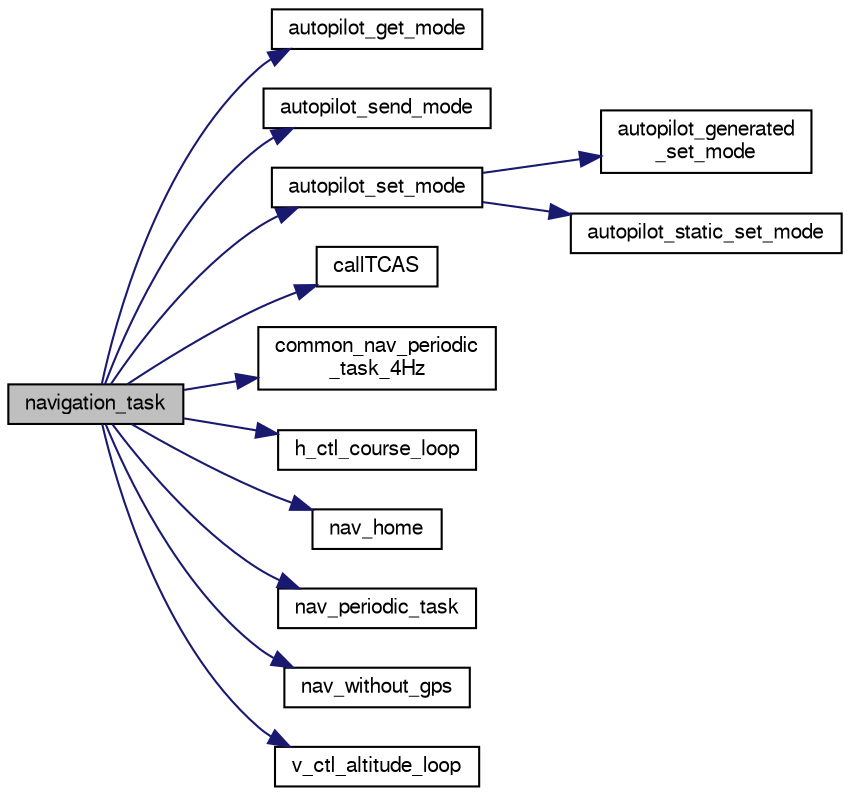 digraph "navigation_task"
{
  edge [fontname="FreeSans",fontsize="10",labelfontname="FreeSans",labelfontsize="10"];
  node [fontname="FreeSans",fontsize="10",shape=record];
  rankdir="LR";
  Node1 [label="navigation_task",height=0.2,width=0.4,color="black", fillcolor="grey75", style="filled", fontcolor="black"];
  Node1 -> Node2 [color="midnightblue",fontsize="10",style="solid",fontname="FreeSans"];
  Node2 [label="autopilot_get_mode",height=0.2,width=0.4,color="black", fillcolor="white", style="filled",URL="$autopilot_8c.html#a23af2ac2d4bcb9b71c869a409de61cc4",tooltip="get autopilot mode "];
  Node1 -> Node3 [color="midnightblue",fontsize="10",style="solid",fontname="FreeSans"];
  Node3 [label="autopilot_send_mode",height=0.2,width=0.4,color="black", fillcolor="white", style="filled",URL="$autopilot_8c.html#a1c3d19dfa21f8e97526cb4d4b9ed5897",tooltip="send autopilot mode actual implementation is firmware dependent "];
  Node1 -> Node4 [color="midnightblue",fontsize="10",style="solid",fontname="FreeSans"];
  Node4 [label="autopilot_set_mode",height=0.2,width=0.4,color="black", fillcolor="white", style="filled",URL="$autopilot_8c.html#a1b657630df5b70390e96f4964390210a",tooltip="set autopilot mode "];
  Node4 -> Node5 [color="midnightblue",fontsize="10",style="solid",fontname="FreeSans"];
  Node5 [label="autopilot_generated\l_set_mode",height=0.2,width=0.4,color="black", fillcolor="white", style="filled",URL="$fixedwing_2autopilot__generated_8c.html#a2a352534b34a60927d75719902d2cffc"];
  Node4 -> Node6 [color="midnightblue",fontsize="10",style="solid",fontname="FreeSans"];
  Node6 [label="autopilot_static_set_mode",height=0.2,width=0.4,color="black", fillcolor="white", style="filled",URL="$fixedwing_2autopilot__static_8c.html#af7eb08dcaaeb9f55fe1b77230b0e78c3"];
  Node1 -> Node7 [color="midnightblue",fontsize="10",style="solid",fontname="FreeSans"];
  Node7 [label="callTCAS",height=0.2,width=0.4,color="black", fillcolor="white", style="filled",URL="$tcas_8c.html#a8a506736e0d5a76d185e828786c76f78"];
  Node1 -> Node8 [color="midnightblue",fontsize="10",style="solid",fontname="FreeSans"];
  Node8 [label="common_nav_periodic\l_task_4Hz",height=0.2,width=0.4,color="black", fillcolor="white", style="filled",URL="$common__nav_8c.html#a41fefa6b96afeb9a5d9f8bc41b7b8c2e"];
  Node1 -> Node9 [color="midnightblue",fontsize="10",style="solid",fontname="FreeSans"];
  Node9 [label="h_ctl_course_loop",height=0.2,width=0.4,color="black", fillcolor="white", style="filled",URL="$stabilization__adaptive_8c.html#a02ae04f0f1bbe7588572e87e3dadb381"];
  Node1 -> Node10 [color="midnightblue",fontsize="10",style="solid",fontname="FreeSans"];
  Node10 [label="nav_home",height=0.2,width=0.4,color="black", fillcolor="white", style="filled",URL="$nav_8c.html#a069e6b8f68b2e117cbbe03f29e30a2e3",tooltip="Home mode navigation (circle around HOME) "];
  Node1 -> Node11 [color="midnightblue",fontsize="10",style="solid",fontname="FreeSans"];
  Node11 [label="nav_periodic_task",height=0.2,width=0.4,color="black", fillcolor="white", style="filled",URL="$nav_8c.html#ad40d34bcd8520f64bb073fae4a08878e",tooltip="Navigation main: call to the code generated from the XML flight plan. "];
  Node1 -> Node12 [color="midnightblue",fontsize="10",style="solid",fontname="FreeSans"];
  Node12 [label="nav_without_gps",height=0.2,width=0.4,color="black", fillcolor="white", style="filled",URL="$nav_8c.html#ab746572e63956a2ad40674328a85b029",tooltip="Failsafe navigation without position estimation. "];
  Node1 -> Node13 [color="midnightblue",fontsize="10",style="solid",fontname="FreeSans"];
  Node13 [label="v_ctl_altitude_loop",height=0.2,width=0.4,color="black", fillcolor="white", style="filled",URL="$energy__ctrl_8c.html#ab78a678ff1021823256d747800db3140",tooltip="outer loop "];
}
